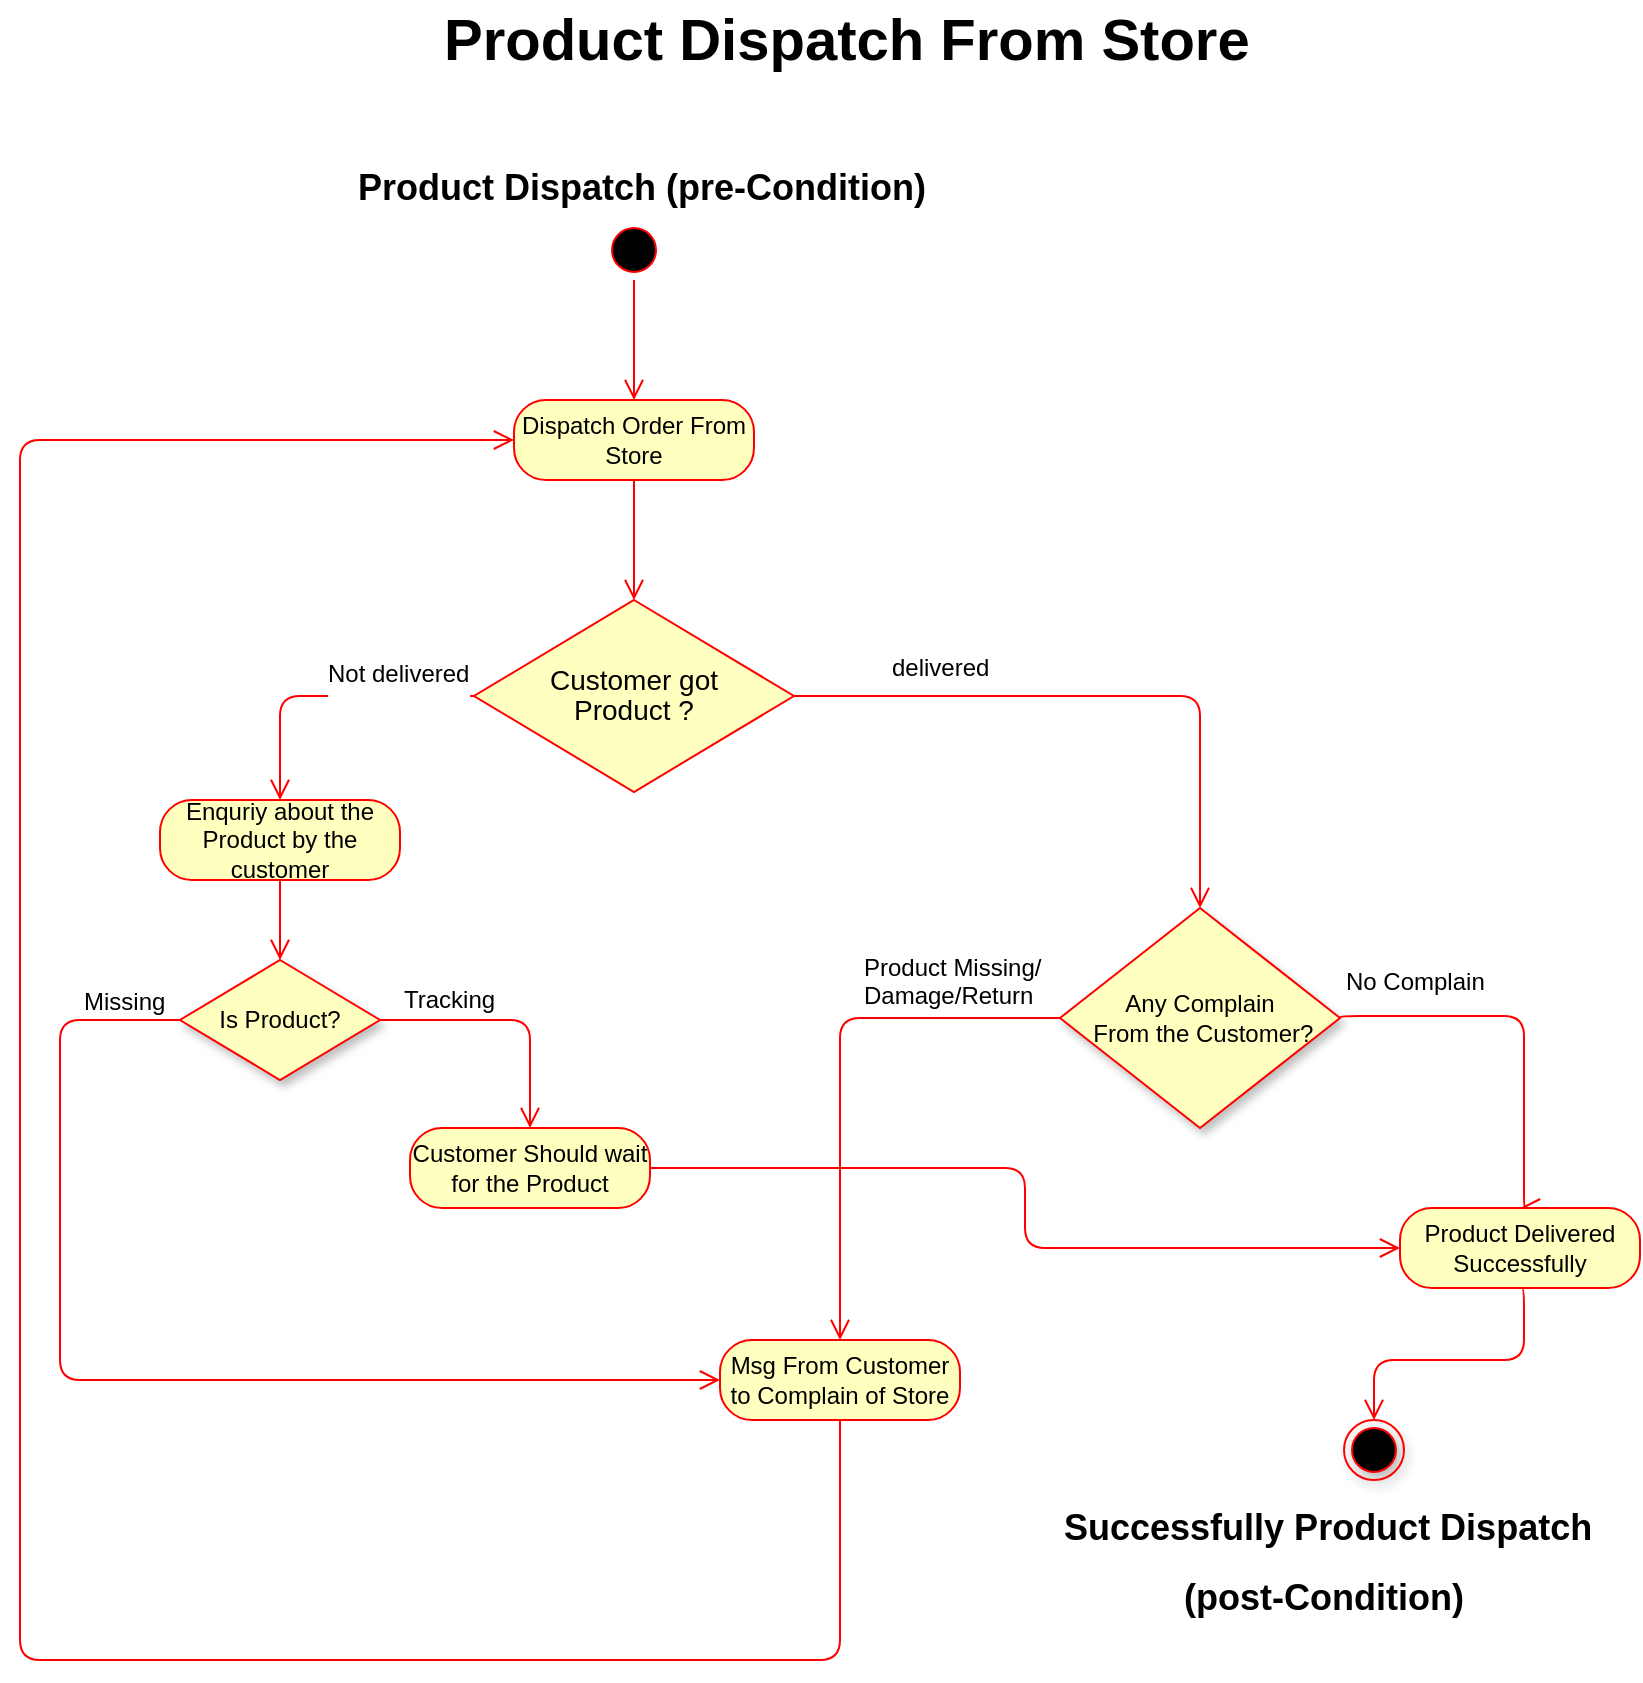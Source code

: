 <mxfile version="12.2.2" type="device" pages="1"><diagram id="79ruRhptpDQFwAmodFyQ" name="Page-1"><mxGraphModel dx="572" dy="989" grid="1" gridSize="10" guides="1" tooltips="1" connect="1" arrows="1" fold="1" page="1" pageScale="1" pageWidth="827" pageHeight="1169" math="0" shadow="0"><root><mxCell id="0"/><mxCell id="1" parent="0"/><mxCell id="QQpOl2CqP9p9Nb7_WJ4V-1" value="" style="ellipse;html=1;shape=startState;fillColor=#000000;strokeColor=#ff0000;" parent="1" vertex="1"><mxGeometry x="302" y="140" width="30" height="30" as="geometry"/></mxCell><mxCell id="QQpOl2CqP9p9Nb7_WJ4V-2" value="" style="edgeStyle=orthogonalEdgeStyle;html=1;verticalAlign=bottom;endArrow=open;endSize=8;strokeColor=#ff0000;entryX=0.5;entryY=0;entryDx=0;entryDy=0;" parent="1" source="QQpOl2CqP9p9Nb7_WJ4V-1" target="QQpOl2CqP9p9Nb7_WJ4V-9" edge="1"><mxGeometry relative="1" as="geometry"><mxPoint x="317" y="230" as="targetPoint"/></mxGeometry></mxCell><mxCell id="QQpOl2CqP9p9Nb7_WJ4V-3" value="Product Dispatch From Store" style="text;html=1;resizable=0;points=[];autosize=1;align=left;verticalAlign=top;spacingTop=-4;fontStyle=1;fontSize=29;shadow=0;" parent="1" vertex="1"><mxGeometry x="220" y="30" width="170" height="20" as="geometry"/></mxCell><mxCell id="QQpOl2CqP9p9Nb7_WJ4V-8" value="&lt;span style=&quot;font-weight: 700 ; font-size: 18px&quot;&gt;Product Dispatch (pre-Condition)&lt;/span&gt;" style="text;html=1;resizable=0;points=[];autosize=1;align=left;verticalAlign=top;spacingTop=-4;fontSize=29;" parent="1" vertex="1"><mxGeometry x="177" y="100" width="300" height="40" as="geometry"/></mxCell><mxCell id="QQpOl2CqP9p9Nb7_WJ4V-9" value="Dispatch Order From Store" style="rounded=1;whiteSpace=wrap;html=1;arcSize=40;fontColor=#000000;fillColor=#ffffc0;strokeColor=#ff0000;" parent="1" vertex="1"><mxGeometry x="257" y="230" width="120" height="40" as="geometry"/></mxCell><mxCell id="QQpOl2CqP9p9Nb7_WJ4V-10" value="" style="edgeStyle=orthogonalEdgeStyle;html=1;verticalAlign=bottom;endArrow=open;endSize=8;strokeColor=#ff0000;fontSize=29;entryX=0.5;entryY=0;entryDx=0;entryDy=0;" parent="1" source="QQpOl2CqP9p9Nb7_WJ4V-9" target="QQpOl2CqP9p9Nb7_WJ4V-15" edge="1"><mxGeometry relative="1" as="geometry"><mxPoint x="317" y="330" as="targetPoint"/></mxGeometry></mxCell><mxCell id="QQpOl2CqP9p9Nb7_WJ4V-15" value="&lt;font style=&quot;font-size: 14px ; line-height: 40%&quot;&gt;Customer got &lt;br&gt;Product ?&lt;/font&gt;" style="rhombus;whiteSpace=wrap;html=1;fillColor=#ffffc0;strokeColor=#ff0000;fontSize=12;align=center;" parent="1" vertex="1"><mxGeometry x="237" y="330" width="160" height="96" as="geometry"/></mxCell><mxCell id="QQpOl2CqP9p9Nb7_WJ4V-16" value="&lt;font style=&quot;font-size: 12px&quot;&gt;delivered&lt;/font&gt;" style="edgeStyle=orthogonalEdgeStyle;html=1;align=left;verticalAlign=bottom;endArrow=open;endSize=8;strokeColor=#ff0000;fontSize=29;exitX=1;exitY=0.5;exitDx=0;exitDy=0;entryX=0.5;entryY=0;entryDx=0;entryDy=0;" parent="1" source="QQpOl2CqP9p9Nb7_WJ4V-15" target="QQpOl2CqP9p9Nb7_WJ4V-26" edge="1"><mxGeometry x="-0.699" relative="1" as="geometry"><mxPoint x="490" y="470" as="targetPoint"/><Array as="points"><mxPoint x="600" y="378"/></Array><mxPoint as="offset"/></mxGeometry></mxCell><mxCell id="QQpOl2CqP9p9Nb7_WJ4V-17" value="&lt;font style=&quot;font-size: 12px&quot;&gt;Not delivered&lt;/font&gt;" style="edgeStyle=orthogonalEdgeStyle;html=1;align=left;verticalAlign=top;endArrow=open;endSize=8;strokeColor=#ff0000;fontSize=29;entryX=0.5;entryY=0;entryDx=0;entryDy=0;" parent="1" source="QQpOl2CqP9p9Nb7_WJ4V-15" target="QQpOl2CqP9p9Nb7_WJ4V-19" edge="1"><mxGeometry x="0.006" y="-41" relative="1" as="geometry"><mxPoint x="140" y="470" as="targetPoint"/><mxPoint as="offset"/></mxGeometry></mxCell><mxCell id="QQpOl2CqP9p9Nb7_WJ4V-19" value="Enquriy about the Product by the customer" style="rounded=1;whiteSpace=wrap;html=1;arcSize=40;fontColor=#000000;fillColor=#ffffc0;strokeColor=#ff0000;" parent="1" vertex="1"><mxGeometry x="80" y="430" width="120" height="40" as="geometry"/></mxCell><mxCell id="QQpOl2CqP9p9Nb7_WJ4V-20" value="Is Product?" style="rhombus;whiteSpace=wrap;html=1;fillColor=#ffffc0;strokeColor=#ff0000;shadow=1;fontSize=12;" parent="1" vertex="1"><mxGeometry x="90" y="510" width="100" height="60" as="geometry"/></mxCell><mxCell id="QQpOl2CqP9p9Nb7_WJ4V-21" value="Tracking" style="edgeStyle=orthogonalEdgeStyle;html=1;align=left;verticalAlign=bottom;endArrow=open;endSize=8;strokeColor=#ff0000;fontSize=12;spacingTop=0;spacing=-7;entryX=0.5;entryY=0;entryDx=0;entryDy=0;" parent="1" source="QQpOl2CqP9p9Nb7_WJ4V-20" target="QQpOl2CqP9p9Nb7_WJ4V-23" edge="1"><mxGeometry x="-0.714" y="10" relative="1" as="geometry"><mxPoint x="260" y="600" as="targetPoint"/><mxPoint as="offset"/></mxGeometry></mxCell><mxCell id="QQpOl2CqP9p9Nb7_WJ4V-22" value="Missing" style="edgeStyle=orthogonalEdgeStyle;html=1;align=left;verticalAlign=top;endArrow=open;endSize=8;strokeColor=#ff0000;fontSize=12;exitX=0;exitY=0.5;exitDx=0;exitDy=0;spacing=2;spacingRight=0;spacingTop=-3;spacingLeft=-10;spacingBottom=4;entryX=0;entryY=0.5;entryDx=0;entryDy=0;" parent="1" source="QQpOl2CqP9p9Nb7_WJ4V-20" target="QQpOl2CqP9p9Nb7_WJ4V-33" edge="1"><mxGeometry x="-0.859" y="-20" relative="1" as="geometry"><mxPoint x="30" y="610" as="targetPoint"/><Array as="points"><mxPoint x="30" y="540"/><mxPoint x="30" y="720"/></Array><mxPoint as="offset"/></mxGeometry></mxCell><mxCell id="QQpOl2CqP9p9Nb7_WJ4V-23" value="Customer Should wait for the Product" style="rounded=1;whiteSpace=wrap;html=1;arcSize=40;fontColor=#000000;fillColor=#ffffc0;strokeColor=#ff0000;" parent="1" vertex="1"><mxGeometry x="205" y="594" width="120" height="40" as="geometry"/></mxCell><mxCell id="QQpOl2CqP9p9Nb7_WJ4V-24" value="" style="edgeStyle=orthogonalEdgeStyle;html=1;verticalAlign=bottom;endArrow=open;endSize=8;strokeColor=#ff0000;fontSize=29;entryX=0.5;entryY=0;entryDx=0;entryDy=0;exitX=0.5;exitY=1;exitDx=0;exitDy=0;" parent="1" source="QQpOl2CqP9p9Nb7_WJ4V-19" target="QQpOl2CqP9p9Nb7_WJ4V-20" edge="1"><mxGeometry relative="1" as="geometry"><mxPoint x="140" y="500" as="targetPoint"/><mxPoint x="140" y="480" as="sourcePoint"/></mxGeometry></mxCell><mxCell id="QQpOl2CqP9p9Nb7_WJ4V-26" value="Any Complain&lt;br&gt;&amp;nbsp;From the Customer?" style="rhombus;whiteSpace=wrap;html=1;fillColor=#ffffc0;strokeColor=#ff0000;shadow=1;fontSize=12;" parent="1" vertex="1"><mxGeometry x="530" y="484" width="140" height="110" as="geometry"/></mxCell><mxCell id="QQpOl2CqP9p9Nb7_WJ4V-27" value="No Complain" style="edgeStyle=orthogonalEdgeStyle;html=1;align=left;verticalAlign=bottom;endArrow=open;endSize=8;strokeColor=#ff0000;fontSize=12;exitX=1;exitY=0.5;exitDx=0;exitDy=0;entryX=0.5;entryY=0;entryDx=0;entryDy=0;" parent="1" source="QQpOl2CqP9p9Nb7_WJ4V-26" target="QQpOl2CqP9p9Nb7_WJ4V-29" edge="1"><mxGeometry x="-0.985" y="8" relative="1" as="geometry"><mxPoint x="750" y="634" as="targetPoint"/><Array as="points"><mxPoint x="762" y="538"/></Array><mxPoint as="offset"/></mxGeometry></mxCell><mxCell id="QQpOl2CqP9p9Nb7_WJ4V-28" value="Product Missing/&lt;br&gt;Damage/Return" style="edgeStyle=orthogonalEdgeStyle;html=1;align=left;verticalAlign=top;endArrow=open;endSize=8;strokeColor=#ff0000;fontSize=12;exitX=0;exitY=0.5;exitDx=0;exitDy=0;spacingLeft=10;entryX=0.5;entryY=0;entryDx=0;entryDy=0;" parent="1" source="QQpOl2CqP9p9Nb7_WJ4V-26" target="QQpOl2CqP9p9Nb7_WJ4V-33" edge="1"><mxGeometry x="-0.187" y="-39" relative="1" as="geometry"><mxPoint x="420" y="624" as="targetPoint"/><Array as="points"><mxPoint x="420" y="539"/></Array><mxPoint x="39" y="-39" as="offset"/></mxGeometry></mxCell><mxCell id="QQpOl2CqP9p9Nb7_WJ4V-29" value="Product Delivered Successfully" style="rounded=1;whiteSpace=wrap;html=1;arcSize=40;fontColor=#000000;fillColor=#ffffc0;strokeColor=#ff0000;" parent="1" vertex="1"><mxGeometry x="700" y="634" width="120" height="40" as="geometry"/></mxCell><mxCell id="QQpOl2CqP9p9Nb7_WJ4V-30" value="" style="ellipse;html=1;shape=endState;fillColor=#000000;strokeColor=#ff0000;shadow=1;fontSize=12;" parent="1" vertex="1"><mxGeometry x="672" y="740" width="30" height="30" as="geometry"/></mxCell><mxCell id="QQpOl2CqP9p9Nb7_WJ4V-31" value="" style="edgeStyle=orthogonalEdgeStyle;html=1;verticalAlign=bottom;endArrow=open;endSize=8;strokeColor=#ff0000;fontSize=29;entryX=0.5;entryY=0;entryDx=0;entryDy=0;exitX=0.5;exitY=1;exitDx=0;exitDy=0;" parent="1" source="QQpOl2CqP9p9Nb7_WJ4V-29" target="QQpOl2CqP9p9Nb7_WJ4V-30" edge="1"><mxGeometry relative="1" as="geometry"><mxPoint x="752" y="740" as="targetPoint"/><mxPoint x="752" y="680" as="sourcePoint"/><Array as="points"><mxPoint x="762" y="710"/><mxPoint x="687" y="710"/></Array></mxGeometry></mxCell><mxCell id="QQpOl2CqP9p9Nb7_WJ4V-32" value="&lt;span style=&quot;font-weight: 700 ; font-size: 18px&quot;&gt;Successfully Product Dispatch&lt;br&gt;&amp;nbsp; &amp;nbsp; &amp;nbsp; &amp;nbsp; &amp;nbsp; &amp;nbsp; (post-Condition)&lt;/span&gt;" style="text;html=1;resizable=0;points=[];autosize=1;align=left;verticalAlign=top;spacingTop=-4;fontSize=29;" parent="1" vertex="1"><mxGeometry x="530" y="770" width="280" height="80" as="geometry"/></mxCell><mxCell id="QQpOl2CqP9p9Nb7_WJ4V-33" value="Msg From Customer&lt;br&gt;to Complain of Store" style="rounded=1;whiteSpace=wrap;html=1;arcSize=40;fontColor=#000000;fillColor=#ffffc0;strokeColor=#ff0000;" parent="1" vertex="1"><mxGeometry x="360" y="700" width="120" height="40" as="geometry"/></mxCell><mxCell id="QQpOl2CqP9p9Nb7_WJ4V-34" value="" style="edgeStyle=orthogonalEdgeStyle;html=1;verticalAlign=bottom;endArrow=open;endSize=8;strokeColor=#ff0000;fontSize=29;entryX=0;entryY=0.5;entryDx=0;entryDy=0;exitX=1;exitY=0.5;exitDx=0;exitDy=0;" parent="1" source="QQpOl2CqP9p9Nb7_WJ4V-23" target="QQpOl2CqP9p9Nb7_WJ4V-29" edge="1"><mxGeometry relative="1" as="geometry"><mxPoint x="376.286" y="664.429" as="targetPoint"/><mxPoint x="376.286" y="604" as="sourcePoint"/></mxGeometry></mxCell><mxCell id="QQpOl2CqP9p9Nb7_WJ4V-35" value="" style="edgeStyle=orthogonalEdgeStyle;html=1;verticalAlign=bottom;endArrow=open;endSize=8;strokeColor=#ff0000;fontSize=29;exitX=0.5;exitY=1;exitDx=0;exitDy=0;entryX=0;entryY=0.5;entryDx=0;entryDy=0;" parent="1" source="QQpOl2CqP9p9Nb7_WJ4V-33" target="QQpOl2CqP9p9Nb7_WJ4V-9" edge="1"><mxGeometry relative="1" as="geometry"><mxPoint x="50" y="240" as="targetPoint"/><mxPoint x="419.286" y="780" as="sourcePoint"/><Array as="points"><mxPoint x="420" y="860"/><mxPoint x="10" y="860"/><mxPoint x="10" y="250"/></Array></mxGeometry></mxCell></root></mxGraphModel></diagram></mxfile>
